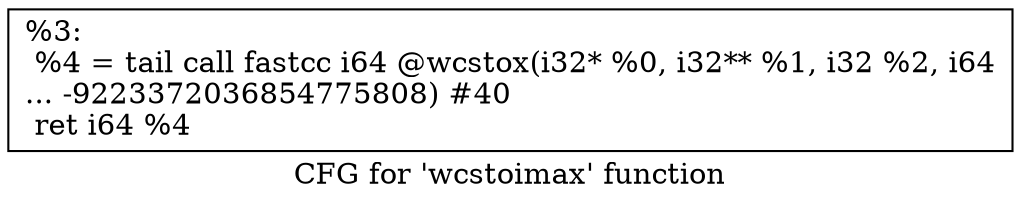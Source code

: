 digraph "CFG for 'wcstoimax' function" {
	label="CFG for 'wcstoimax' function";

	Node0x19cb5d0 [shape=record,label="{%3:\l  %4 = tail call fastcc i64 @wcstox(i32* %0, i32** %1, i32 %2, i64\l... -9223372036854775808) #40\l  ret i64 %4\l}"];
}
